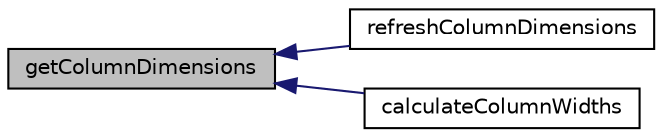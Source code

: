 digraph "getColumnDimensions"
{
  edge [fontname="Helvetica",fontsize="10",labelfontname="Helvetica",labelfontsize="10"];
  node [fontname="Helvetica",fontsize="10",shape=record];
  rankdir="LR";
  Node239 [label="getColumnDimensions",height=0.2,width=0.4,color="black", fillcolor="grey75", style="filled", fontcolor="black"];
  Node239 -> Node240 [dir="back",color="midnightblue",fontsize="10",style="solid",fontname="Helvetica"];
  Node240 [label="refreshColumnDimensions",height=0.2,width=0.4,color="black", fillcolor="white", style="filled",URL="$class_p_h_p_excel___worksheet.html#a2cd9326497a6c4478a0e709d54f78f77"];
  Node239 -> Node241 [dir="back",color="midnightblue",fontsize="10",style="solid",fontname="Helvetica"];
  Node241 [label="calculateColumnWidths",height=0.2,width=0.4,color="black", fillcolor="white", style="filled",URL="$class_p_h_p_excel___worksheet.html#a13405e40aeb58da79a313d50d177c803"];
}
